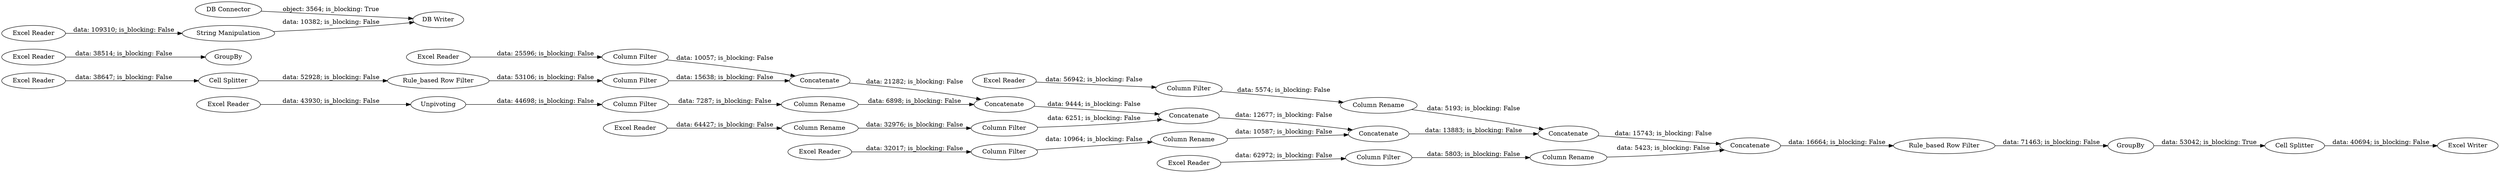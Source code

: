 digraph {
	"3742753886305176081_43" [label="Column Rename"]
	"3742753886305176081_47" [label="Cell Splitter"]
	"3742753886305176081_41" [label="Column Rename"]
	"3742753886305176081_31" [label="Excel Reader"]
	"3742753886305176081_19" [label=Concatenate]
	"3742753886305176081_40" [label="Column Filter"]
	"3742753886305176081_42" [label="Column Filter"]
	"3742753886305176081_7" [label="Cell Splitter"]
	"3742753886305176081_17" [label="Column Filter"]
	"3742753886305176081_25" [label="Excel Reader"]
	"3742753886305176081_29" [label="Excel Reader"]
	"3742753886305176081_50" [label=GroupBy]
	"3742753886305176081_24" [label=GroupBy]
	"3742753886305176081_45" [label=Concatenate]
	"3742753886305176081_26" [label=Unpivoting]
	"3742753886305176081_2" [label="String Manipulation"]
	"3742753886305176081_20" [label="Column Filter"]
	"3742753886305176081_21" [label=Concatenate]
	"3742753886305176081_18" [label="Column Filter"]
	"3742753886305176081_44" [label=Concatenate]
	"3742753886305176081_3" [label="DB Connector"]
	"3742753886305176081_35" [label="Column Rename"]
	"3742753886305176081_16" [label=Concatenate]
	"3742753886305176081_15" [label="Rule_based Row Filter"]
	"3742753886305176081_28" [label="Rule_based Row Filter"]
	"3742753886305176081_49" [label="Excel Reader"]
	"3742753886305176081_1" [label="Excel Reader"]
	"3742753886305176081_22" [label="Column Filter"]
	"3742753886305176081_30" [label="Excel Reader"]
	"3742753886305176081_5" [label="Excel Reader"]
	"3742753886305176081_46" [label=Concatenate]
	"3742753886305176081_4" [label="DB Writer"]
	"3742753886305176081_34" [label="Column Filter"]
	"3742753886305176081_48" [label="Excel Writer"]
	"3742753886305176081_8" [label="Excel Reader"]
	"3742753886305176081_14" [label="Excel Reader"]
	"3742753886305176081_27" [label="Column Rename"]
	"3742753886305176081_13" [label="Column Rename"]
	"3742753886305176081_8" -> "3742753886305176081_17" [label="data: 25596; is_blocking: False"]
	"3742753886305176081_41" -> "3742753886305176081_45" [label="data: 5193; is_blocking: False"]
	"3742753886305176081_47" -> "3742753886305176081_48" [label="data: 40694; is_blocking: False"]
	"3742753886305176081_15" -> "3742753886305176081_18" [label="data: 53106; is_blocking: False"]
	"3742753886305176081_13" -> "3742753886305176081_22" [label="data: 32976; is_blocking: False"]
	"3742753886305176081_17" -> "3742753886305176081_16" [label="data: 10057; is_blocking: False"]
	"3742753886305176081_42" -> "3742753886305176081_43" [label="data: 5803; is_blocking: False"]
	"3742753886305176081_28" -> "3742753886305176081_24" [label="data: 71463; is_blocking: False"]
	"3742753886305176081_25" -> "3742753886305176081_26" [label="data: 43930; is_blocking: False"]
	"3742753886305176081_5" -> "3742753886305176081_7" [label="data: 38647; is_blocking: False"]
	"3742753886305176081_21" -> "3742753886305176081_44" [label="data: 12677; is_blocking: False"]
	"3742753886305176081_45" -> "3742753886305176081_46" [label="data: 15743; is_blocking: False"]
	"3742753886305176081_24" -> "3742753886305176081_47" [label="data: 53042; is_blocking: True"]
	"3742753886305176081_16" -> "3742753886305176081_19" [label="data: 21282; is_blocking: False"]
	"3742753886305176081_22" -> "3742753886305176081_21" [label="data: 6251; is_blocking: False"]
	"3742753886305176081_43" -> "3742753886305176081_46" [label="data: 5423; is_blocking: False"]
	"3742753886305176081_40" -> "3742753886305176081_41" [label="data: 5574; is_blocking: False"]
	"3742753886305176081_7" -> "3742753886305176081_15" [label="data: 52928; is_blocking: False"]
	"3742753886305176081_19" -> "3742753886305176081_21" [label="data: 9444; is_blocking: False"]
	"3742753886305176081_34" -> "3742753886305176081_35" [label="data: 10964; is_blocking: False"]
	"3742753886305176081_3" -> "3742753886305176081_4" [label="object: 3564; is_blocking: True"]
	"3742753886305176081_2" -> "3742753886305176081_4" [label="data: 10382; is_blocking: False"]
	"3742753886305176081_1" -> "3742753886305176081_2" [label="data: 109310; is_blocking: False"]
	"3742753886305176081_49" -> "3742753886305176081_50" [label="data: 38514; is_blocking: False"]
	"3742753886305176081_31" -> "3742753886305176081_40" [label="data: 56942; is_blocking: False"]
	"3742753886305176081_46" -> "3742753886305176081_28" [label="data: 16664; is_blocking: False"]
	"3742753886305176081_26" -> "3742753886305176081_20" [label="data: 44698; is_blocking: False"]
	"3742753886305176081_29" -> "3742753886305176081_34" [label="data: 32017; is_blocking: False"]
	"3742753886305176081_35" -> "3742753886305176081_44" [label="data: 10587; is_blocking: False"]
	"3742753886305176081_27" -> "3742753886305176081_19" [label="data: 6898; is_blocking: False"]
	"3742753886305176081_14" -> "3742753886305176081_13" [label="data: 64427; is_blocking: False"]
	"3742753886305176081_18" -> "3742753886305176081_16" [label="data: 15638; is_blocking: False"]
	"3742753886305176081_44" -> "3742753886305176081_45" [label="data: 13883; is_blocking: False"]
	"3742753886305176081_20" -> "3742753886305176081_27" [label="data: 7287; is_blocking: False"]
	"3742753886305176081_30" -> "3742753886305176081_42" [label="data: 62972; is_blocking: False"]
	rankdir=LR
}
